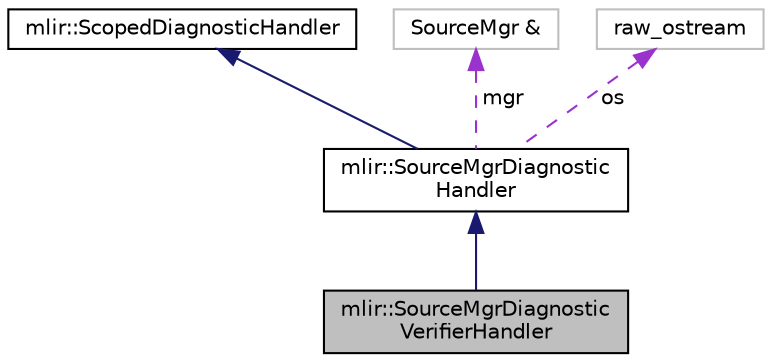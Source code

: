 digraph "mlir::SourceMgrDiagnosticVerifierHandler"
{
  bgcolor="transparent";
  edge [fontname="Helvetica",fontsize="10",labelfontname="Helvetica",labelfontsize="10"];
  node [fontname="Helvetica",fontsize="10",shape=record];
  Node3 [label="mlir::SourceMgrDiagnostic\lVerifierHandler",height=0.2,width=0.4,color="black", fillcolor="grey75", style="filled", fontcolor="black"];
  Node4 -> Node3 [dir="back",color="midnightblue",fontsize="10",style="solid",fontname="Helvetica"];
  Node4 [label="mlir::SourceMgrDiagnostic\lHandler",height=0.2,width=0.4,color="black",URL="$classmlir_1_1SourceMgrDiagnosticHandler.html",tooltip="This class is a utility diagnostic handler for use with llvm::SourceMgr. "];
  Node5 -> Node4 [dir="back",color="midnightblue",fontsize="10",style="solid",fontname="Helvetica"];
  Node5 [label="mlir::ScopedDiagnosticHandler",height=0.2,width=0.4,color="black",URL="$classmlir_1_1ScopedDiagnosticHandler.html",tooltip="This diagnostic handler is a simple RAII class that registers and erases a diagnostic handler on a gi..."];
  Node6 -> Node4 [dir="back",color="darkorchid3",fontsize="10",style="dashed",label=" mgr" ,fontname="Helvetica"];
  Node6 [label="SourceMgr &",height=0.2,width=0.4,color="grey75"];
  Node7 -> Node4 [dir="back",color="darkorchid3",fontsize="10",style="dashed",label=" os" ,fontname="Helvetica"];
  Node7 [label="raw_ostream",height=0.2,width=0.4,color="grey75"];
}
